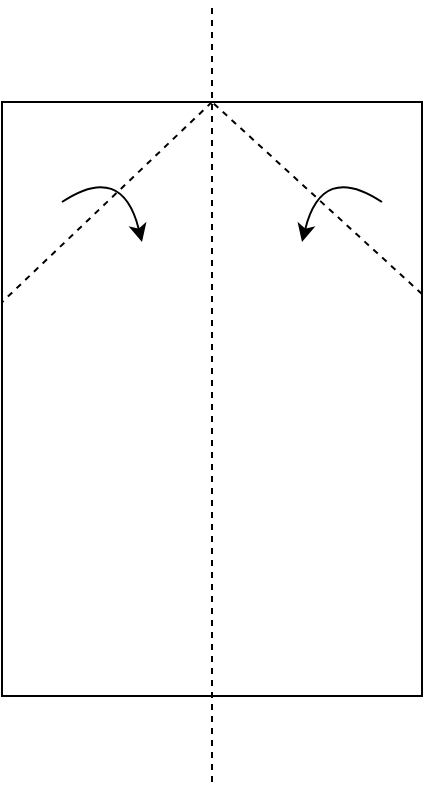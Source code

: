 <mxfile version="12.6.5" type="device"><diagram id="EKXJLbzA9zOi75ItJXN1" name="Page-1"><mxGraphModel dx="786" dy="525" grid="1" gridSize="10" guides="1" tooltips="1" connect="1" arrows="1" fold="1" page="1" pageScale="1" pageWidth="850" pageHeight="1100" math="0" shadow="0"><root><mxCell id="0"/><mxCell id="1" parent="0"/><mxCell id="D1-mt84pm5eeZS_tDVIH-2" value="" style="rounded=0;whiteSpace=wrap;html=1;" parent="1" vertex="1"><mxGeometry x="280" y="160" width="210" height="297" as="geometry"/></mxCell><mxCell id="D1-mt84pm5eeZS_tDVIH-3" value="" style="endArrow=none;dashed=1;html=1;" parent="1" edge="1"><mxGeometry width="50" height="50" relative="1" as="geometry"><mxPoint x="385" y="500" as="sourcePoint"/><mxPoint x="385" y="110" as="targetPoint"/></mxGeometry></mxCell><mxCell id="D1-mt84pm5eeZS_tDVIH-6" value="" style="endArrow=none;dashed=1;html=1;" parent="1" edge="1"><mxGeometry width="50" height="50" relative="1" as="geometry"><mxPoint x="490" y="256" as="sourcePoint"/><mxPoint x="385" y="160" as="targetPoint"/></mxGeometry></mxCell><mxCell id="D1-mt84pm5eeZS_tDVIH-7" value="" style="endArrow=none;dashed=1;html=1;entryX=0;entryY=0.337;entryDx=0;entryDy=0;entryPerimeter=0;" parent="1" target="D1-mt84pm5eeZS_tDVIH-2" edge="1"><mxGeometry width="50" height="50" relative="1" as="geometry"><mxPoint x="385" y="160" as="sourcePoint"/><mxPoint x="340" y="110" as="targetPoint"/></mxGeometry></mxCell><mxCell id="FEkVx7Ve7eEKr3qM61WT-1" value="" style="curved=1;endArrow=classic;html=1;" edge="1" parent="1"><mxGeometry width="50" height="50" relative="1" as="geometry"><mxPoint x="310" y="210" as="sourcePoint"/><mxPoint x="350" y="230" as="targetPoint"/><Array as="points"><mxPoint x="340" y="190"/></Array></mxGeometry></mxCell><mxCell id="FEkVx7Ve7eEKr3qM61WT-2" value="" style="curved=1;endArrow=classic;html=1;" edge="1" parent="1"><mxGeometry width="50" height="50" relative="1" as="geometry"><mxPoint x="470" y="210" as="sourcePoint"/><mxPoint x="430" y="230" as="targetPoint"/><Array as="points"><mxPoint x="440" y="190"/></Array></mxGeometry></mxCell></root></mxGraphModel></diagram></mxfile>